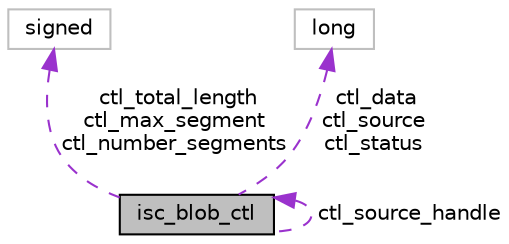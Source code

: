 digraph "isc_blob_ctl"
{
 // LATEX_PDF_SIZE
  edge [fontname="Helvetica",fontsize="10",labelfontname="Helvetica",labelfontsize="10"];
  node [fontname="Helvetica",fontsize="10",shape=record];
  Node1 [label="isc_blob_ctl",height=0.2,width=0.4,color="black", fillcolor="grey75", style="filled", fontcolor="black",tooltip=" "];
  Node1 -> Node1 [dir="back",color="darkorchid3",fontsize="10",style="dashed",label=" ctl_source_handle" ,fontname="Helvetica"];
  Node2 -> Node1 [dir="back",color="darkorchid3",fontsize="10",style="dashed",label=" ctl_total_length\nctl_max_segment\nctl_number_segments" ,fontname="Helvetica"];
  Node2 [label="signed",height=0.2,width=0.4,color="grey75", fillcolor="white", style="filled",tooltip=" "];
  Node3 -> Node1 [dir="back",color="darkorchid3",fontsize="10",style="dashed",label=" ctl_data\nctl_source\nctl_status" ,fontname="Helvetica"];
  Node3 [label="long",height=0.2,width=0.4,color="grey75", fillcolor="white", style="filled",tooltip=" "];
}
